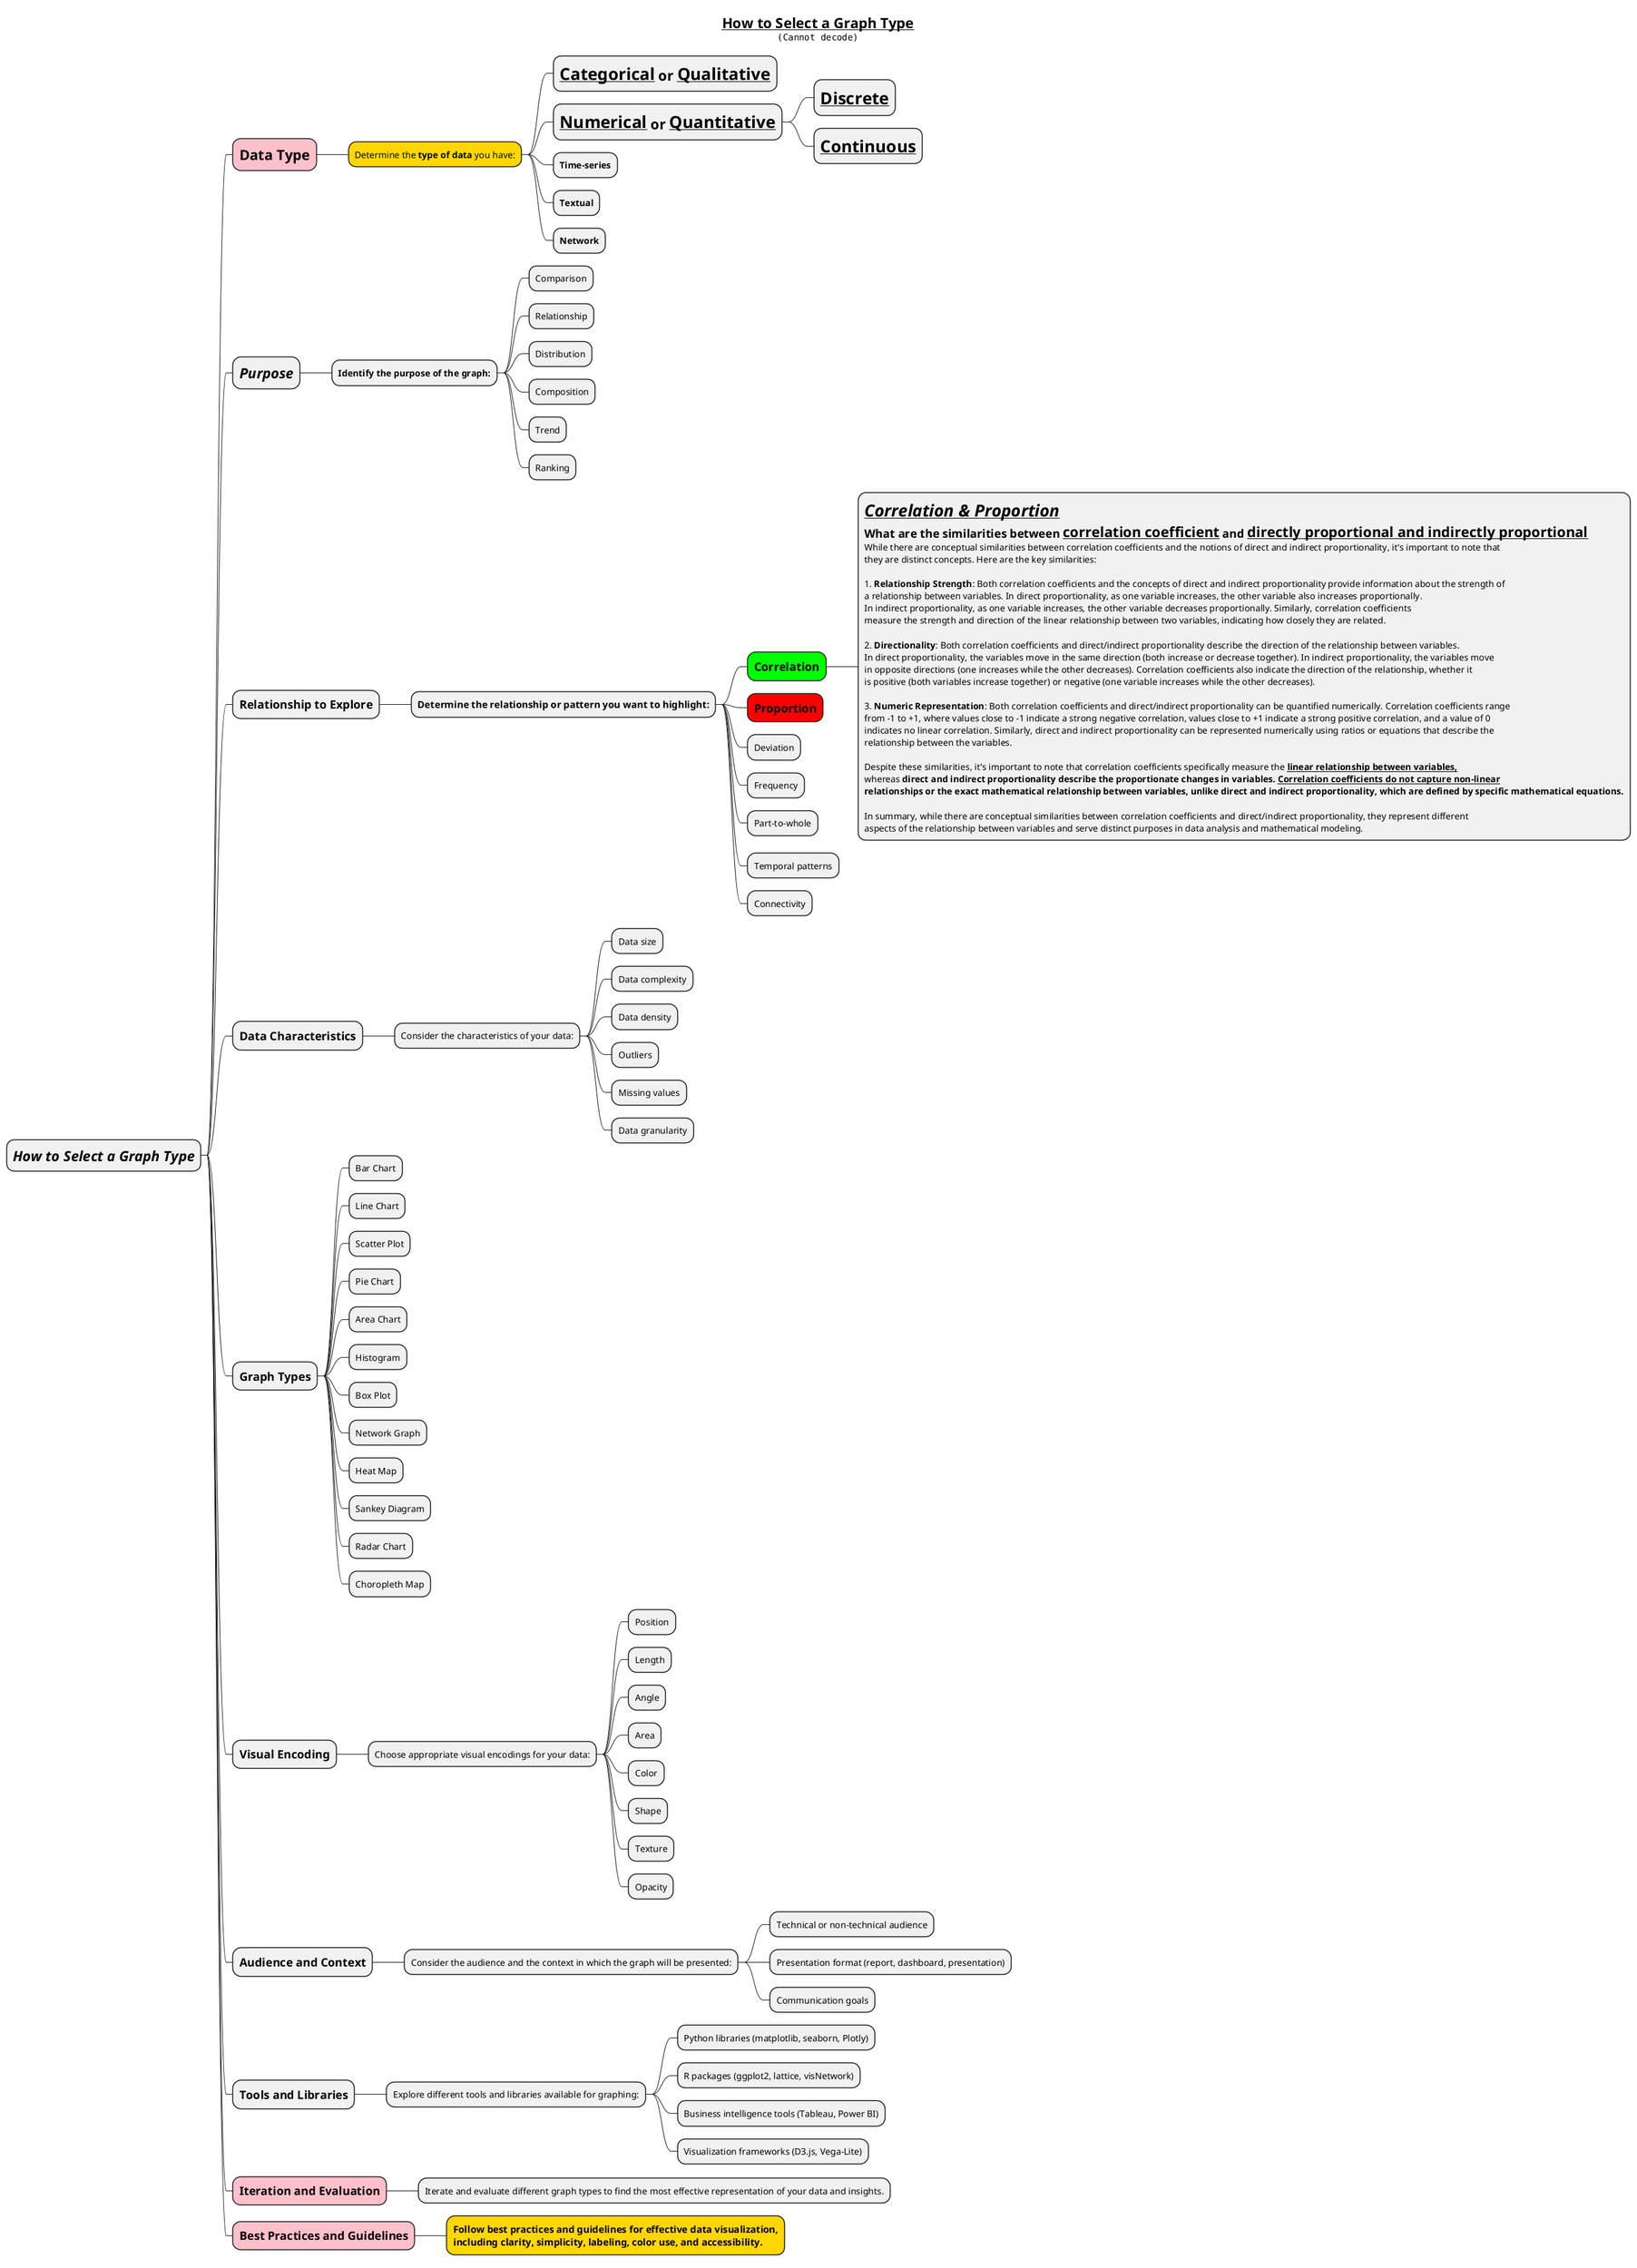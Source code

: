 @startmindmap
title =__How to Select a Graph Type__\n<img:images/core_principles-of-data-visualization.png{scale=.7}>

* =//How to Select a Graph Type//
**[#pink] =**Data Type**
***[#gold] Determine the **type of data** you have:
**** =**__Categorical__ or __Qualitative__**
**** =**__Numerical__ or __Quantitative__**
***** =**__Discrete__**
***** =**__Continuous__**
**** **Time-series**
**** **Textual**
**** **Network**

** =//Purpose//
*** **Identify the purpose of the graph:**
**** Comparison
**** Relationship
**** Distribution
**** Composition
**** Trend
**** Ranking

** =Relationship to Explore
*** ===Determine the relationship or pattern you want to highlight:
****[#lime] =Correlation
*****:=__//Correlation & Proportion//__
=What are the similarities between __correlation coefficient__ and __directly proportional and indirectly proportional__
While there are conceptual similarities between correlation coefficients and the notions of direct and indirect proportionality, it's important to note that
they are distinct concepts. Here are the key similarities:

1. **Relationship Strength**: Both correlation coefficients and the concepts of direct and indirect proportionality provide information about the strength of
a relationship between variables. In direct proportionality, as one variable increases, the other variable also increases proportionally.
In indirect proportionality, as one variable increases, the other variable decreases proportionally. Similarly, correlation coefficients
measure the strength and direction of the linear relationship between two variables, indicating how closely they are related.

2. **Directionality**: Both correlation coefficients and direct/indirect proportionality describe the direction of the relationship between variables.
In direct proportionality, the variables move in the same direction (both increase or decrease together). In indirect proportionality, the variables move
in opposite directions (one increases while the other decreases). Correlation coefficients also indicate the direction of the relationship, whether it
is positive (both variables increase together) or negative (one variable increases while the other decreases).

3. **Numeric Representation**: Both correlation coefficients and direct/indirect proportionality can be quantified numerically. Correlation coefficients range
from -1 to +1, where values close to -1 indicate a strong negative correlation, values close to +1 indicate a strong positive correlation, and a value of 0
indicates no linear correlation. Similarly, direct and indirect proportionality can be represented numerically using ratios or equations that describe the
relationship between the variables.

Despite these similarities, it's important to note that correlation coefficients specifically measure the **__linear relationship between variables,__**
whereas **direct and indirect proportionality describe the proportionate changes in variables. __Correlation coefficients do not capture non-linear__**
**relationships or the exact mathematical relationship between variables, unlike direct and indirect proportionality, which are defined by specific mathematical equations.**

In summary, while there are conceptual similarities between correlation coefficients and direct/indirect proportionality, they represent different
aspects of the relationship between variables and serve distinct purposes in data analysis and mathematical modeling.;
****[#red] =Proportion
**** Deviation
**** Frequency
**** Part-to-whole
**** Temporal patterns
**** Connectivity

** =Data Characteristics
*** Consider the characteristics of your data:
**** Data size
**** Data complexity
**** Data density
**** Outliers
**** Missing values
**** Data granularity

** =Graph Types
*** Bar Chart
*** Line Chart
*** Scatter Plot
*** Pie Chart
*** Area Chart
*** Histogram
*** Box Plot
*** Network Graph
*** Heat Map
*** Sankey Diagram
*** Radar Chart
*** Choropleth Map

** =Visual Encoding
*** Choose appropriate visual encodings for your data:
**** Position
**** Length
**** Angle
**** Area
**** Color
**** Shape
**** Texture
**** Opacity

** =Audience and Context
*** Consider the audience and the context in which the graph will be presented:
**** Technical or non-technical audience
**** Presentation format (report, dashboard, presentation)
**** Communication goals

** =Tools and Libraries
*** Explore different tools and libraries available for graphing:
**** Python libraries (matplotlib, seaborn, Plotly)
**** R packages (ggplot2, lattice, visNetwork)
**** Business intelligence tools (Tableau, Power BI)
**** Visualization frameworks (D3.js, Vega-Lite)

**[#pink] =Iteration and Evaluation
*** Iterate and evaluate different graph types to find the most effective representation of your data and insights.

**[#pink] =Best Practices and Guidelines
***[#gold] ===Follow best practices and guidelines for effective data visualization, \n===including clarity, simplicity, labeling, color use, and accessibility.

@endmindmap

